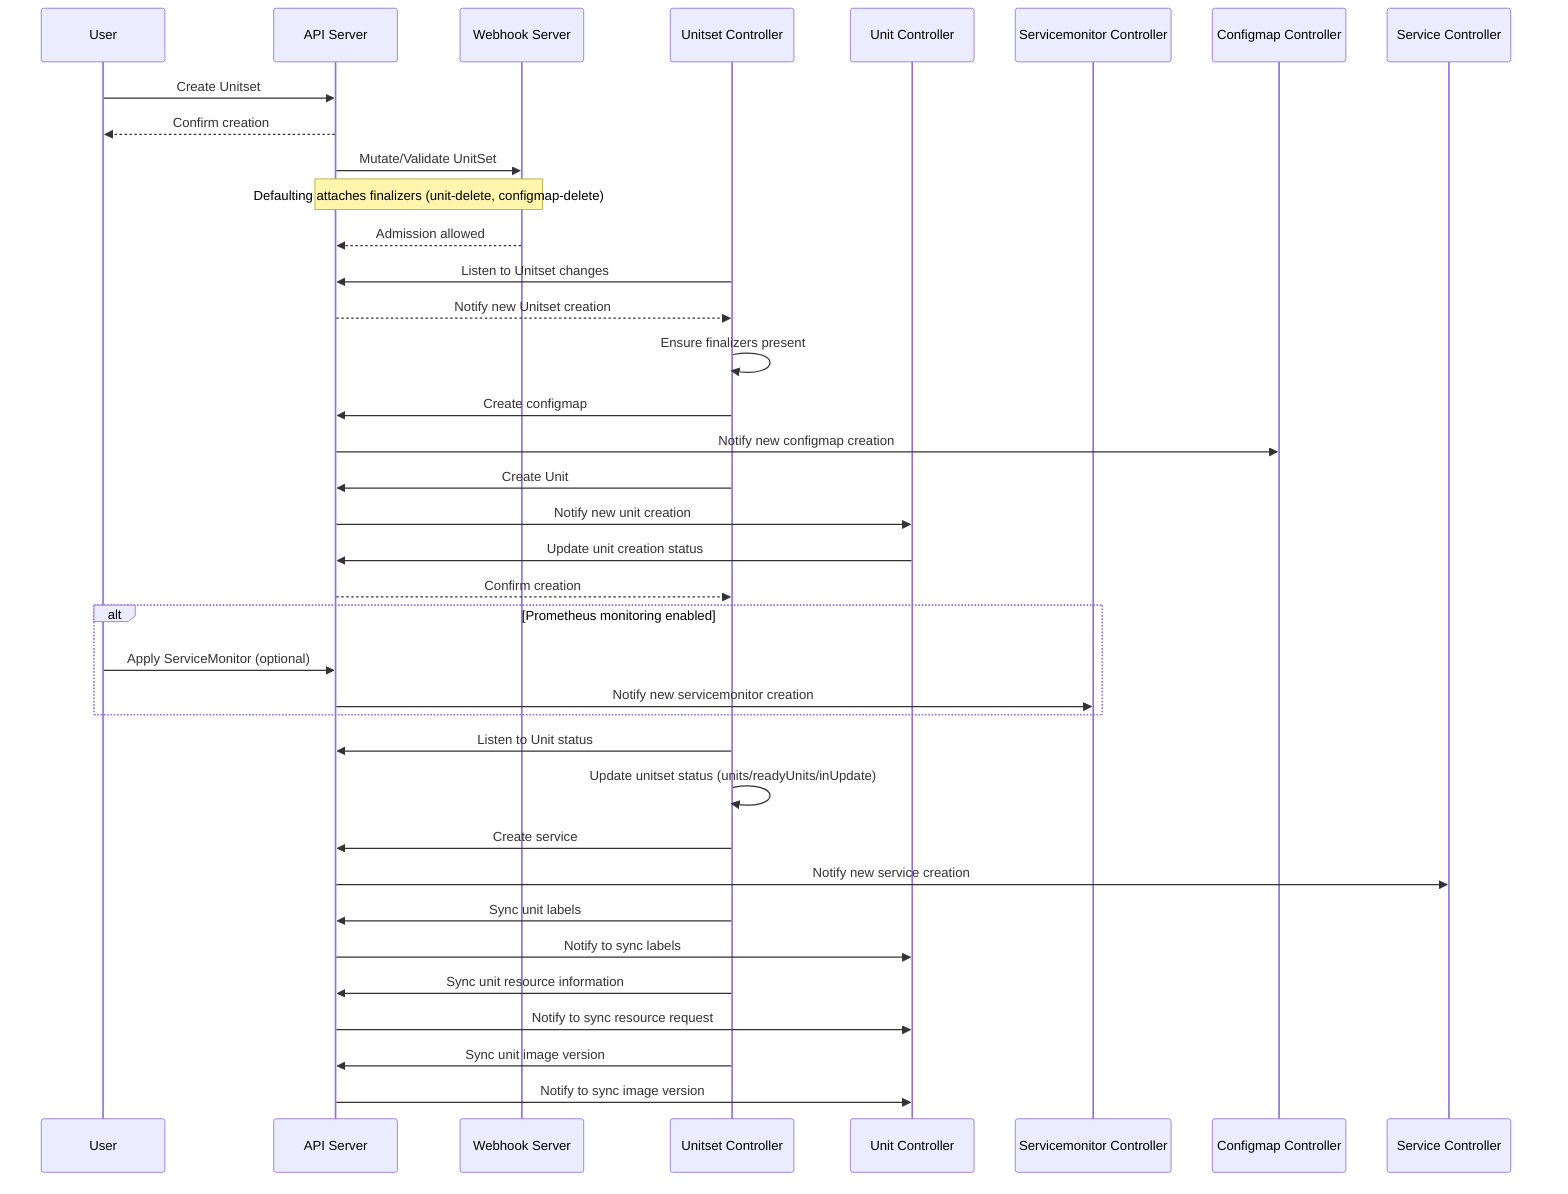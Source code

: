 sequenceDiagram
    participant User
    participant API Server
    participant Webhook Server
    participant Unitset Controller
    participant Unit Controller
    participant Servicemonitor Controller
    participant Configmap Controller
    participant Service Controller

    User->>API Server: Create Unitset
    API Server-->>User: Confirm creation

    API Server->>Webhook Server: Mutate/Validate UnitSet
    Note over Webhook Server,API Server: Defaulting attaches finalizers (unit-delete, configmap-delete)
    Webhook Server-->>API Server: Admission allowed

    Unitset Controller->>API Server: Listen to Unitset changes
    API Server-->>Unitset Controller: Notify new Unitset creation

    Unitset Controller->>Unitset Controller: Ensure finalizers present

    Unitset Controller->>API Server: Create configmap
    API Server->>Configmap Controller: Notify new configmap creation

    Unitset Controller->>API Server: Create Unit
    API Server->>Unit Controller: Notify new unit creation

    Unit Controller ->> API Server: Update unit creation status
    API Server-->>Unitset Controller: Confirm creation

    alt Prometheus monitoring enabled
        User->>API Server: Apply ServiceMonitor (optional)
        API Server->>Servicemonitor Controller: Notify new servicemonitor creation
    end

    Unitset Controller->>API Server: Listen to Unit status
    Unitset Controller->>Unitset Controller: Update unitset status (units/readyUnits/inUpdate)

    Unitset Controller->>API Server: Create service
    API Server->>Service Controller: Notify new service creation

    Unitset Controller->>API Server : Sync unit labels
    API Server->>Unit Controller:Notify to sync labels

    Unitset Controller->>API Server : Sync unit resource information
    API Server->>Unit Controller:Notify to sync resource request

    Unitset Controller->>API Server : Sync unit image version
    API Server->>Unit Controller:Notify to sync image version